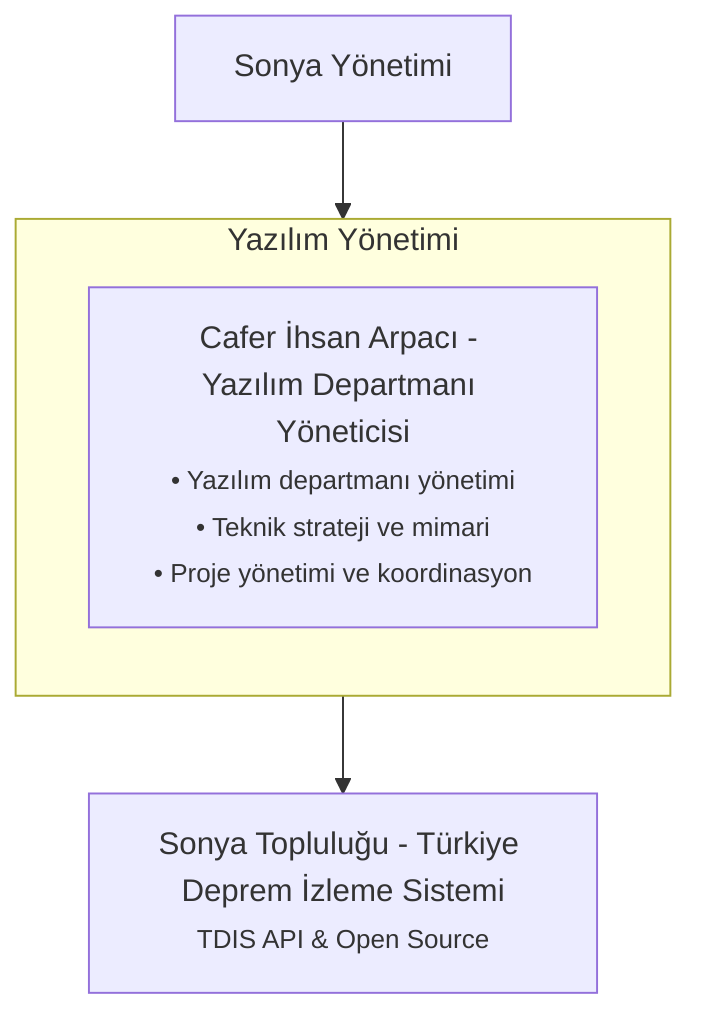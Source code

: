 graph TD
    SonyaYonetimi["Sonya Yönetimi"]
    
    subgraph YazilimYonetimi["Yazılım Yönetimi"]
        YazilimDepartmanYoneticisi1["Cafer İhsan Arpacı - Yazılım Departmanı Yöneticisi<br/><small>• Yazılım departmanı yönetimi<br/>• Teknik strateji ve mimari<br/>• Proje yönetimi ve koordinasyon</small>"]
    end
    
    ProjectTitle["Sonya Topluluğu - Türkiye Deprem İzleme Sistemi<br/><small>TDIS API & Open Source</small>"]
    
    SonyaYonetimi --> YazilimYonetimi
    YazilimYonetimi --> ProjectTitle